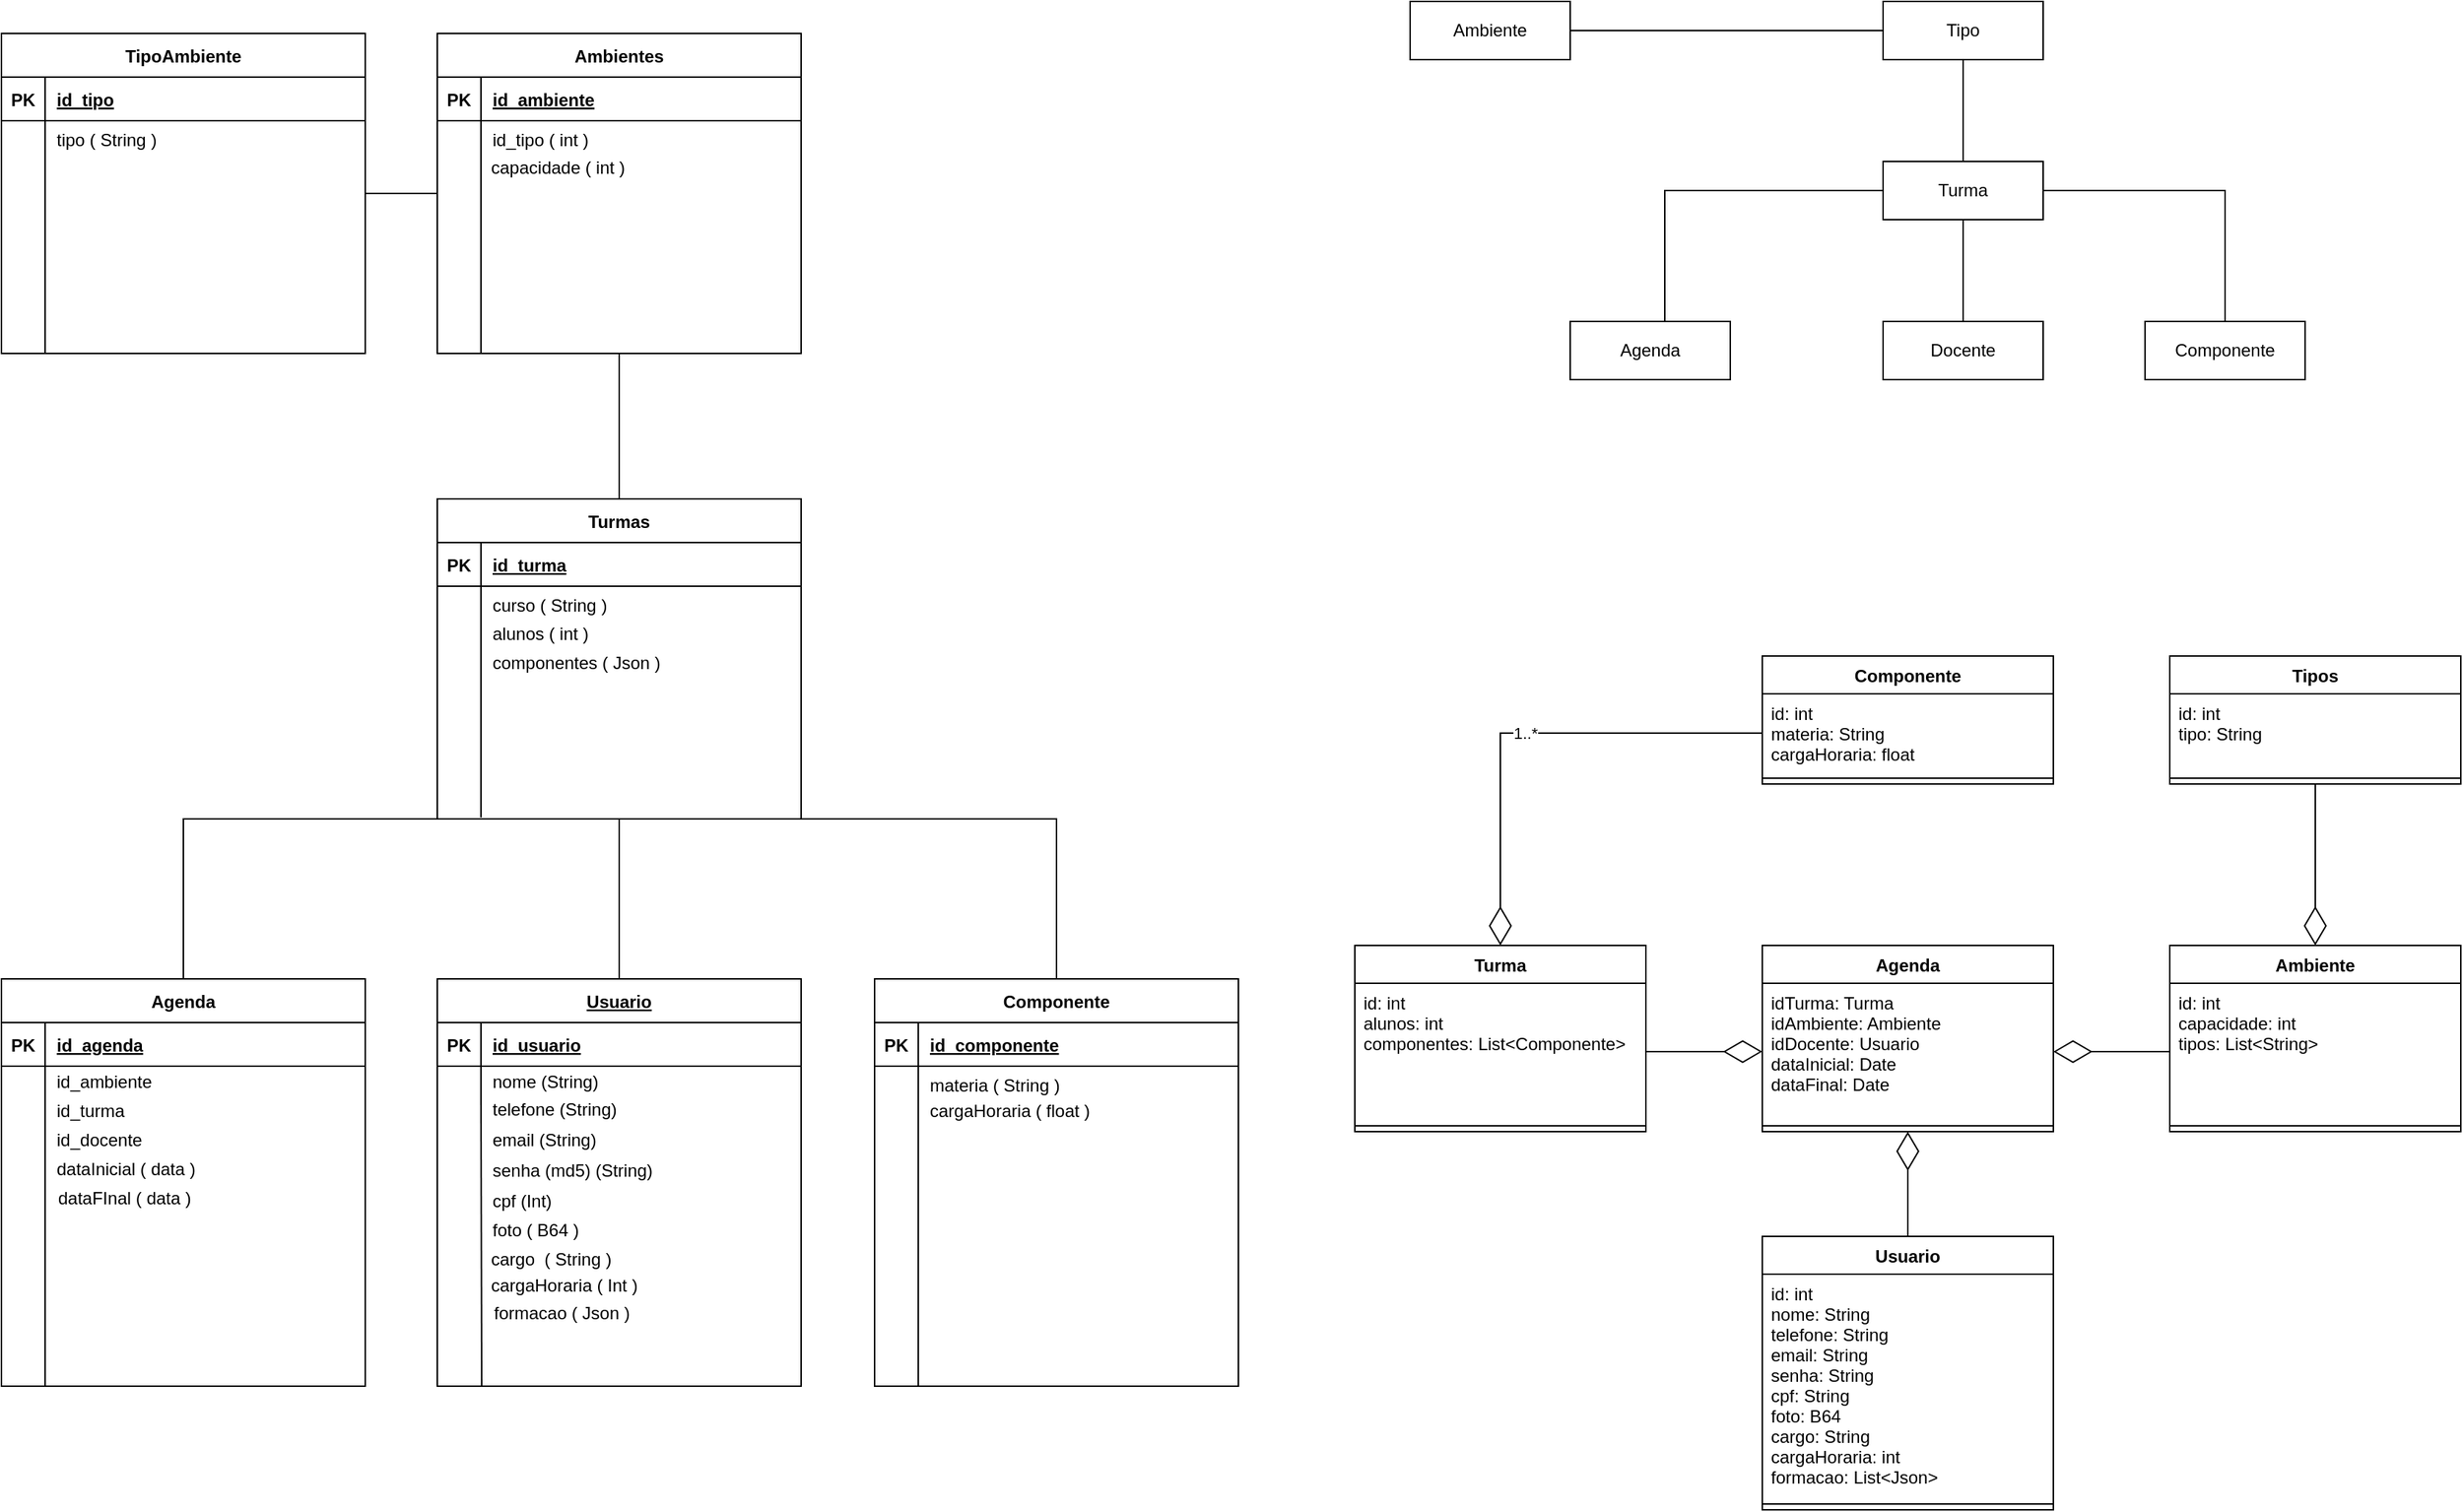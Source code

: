 <mxfile version="17.1.3" type="device"><diagram id="R2lEEEUBdFMjLlhIrx00" name="Page-1"><mxGraphModel dx="1778" dy="-107" grid="1" gridSize="10" guides="1" tooltips="1" connect="1" arrows="1" fold="1" page="1" pageScale="1" pageWidth="850" pageHeight="1100" math="0" shadow="0" extFonts="Permanent Marker^https://fonts.googleapis.com/css?family=Permanent+Marker"><root><mxCell id="0"/><mxCell id="1" parent="0"/><mxCell id="C-vyLk0tnHw3VtMMgP7b-23" value="Usuario" style="shape=table;startSize=30;container=1;collapsible=1;childLayout=tableLayout;fixedRows=1;rowLines=0;fontStyle=5;align=center;resizeLast=1;" parent="1" vertex="1"><mxGeometry x="299.5" y="1822" width="250" height="280" as="geometry"/></mxCell><mxCell id="C-vyLk0tnHw3VtMMgP7b-24" value="" style="shape=partialRectangle;collapsible=0;dropTarget=0;pointerEvents=0;fillColor=none;points=[[0,0.5],[1,0.5]];portConstraint=eastwest;top=0;left=0;right=0;bottom=1;" parent="C-vyLk0tnHw3VtMMgP7b-23" vertex="1"><mxGeometry y="30" width="250" height="30" as="geometry"/></mxCell><mxCell id="C-vyLk0tnHw3VtMMgP7b-25" value="PK" style="shape=partialRectangle;overflow=hidden;connectable=0;fillColor=none;top=0;left=0;bottom=0;right=0;fontStyle=1;" parent="C-vyLk0tnHw3VtMMgP7b-24" vertex="1"><mxGeometry width="30" height="30" as="geometry"><mxRectangle width="30" height="30" as="alternateBounds"/></mxGeometry></mxCell><mxCell id="C-vyLk0tnHw3VtMMgP7b-26" value="id_usuario" style="shape=partialRectangle;overflow=hidden;connectable=0;fillColor=none;top=0;left=0;bottom=0;right=0;align=left;spacingLeft=6;fontStyle=5;" parent="C-vyLk0tnHw3VtMMgP7b-24" vertex="1"><mxGeometry x="30" width="220" height="30" as="geometry"><mxRectangle width="220" height="30" as="alternateBounds"/></mxGeometry></mxCell><mxCell id="C-vyLk0tnHw3VtMMgP7b-27" value="" style="shape=partialRectangle;collapsible=0;dropTarget=0;pointerEvents=0;fillColor=none;points=[[0,0.5],[1,0.5]];portConstraint=eastwest;top=0;left=0;right=0;bottom=0;" parent="C-vyLk0tnHw3VtMMgP7b-23" vertex="1"><mxGeometry y="60" width="250" height="20" as="geometry"/></mxCell><mxCell id="C-vyLk0tnHw3VtMMgP7b-28" value="" style="shape=partialRectangle;overflow=hidden;connectable=0;fillColor=none;top=0;left=0;bottom=0;right=0;" parent="C-vyLk0tnHw3VtMMgP7b-27" vertex="1"><mxGeometry width="30" height="20" as="geometry"><mxRectangle width="30" height="20" as="alternateBounds"/></mxGeometry></mxCell><mxCell id="C-vyLk0tnHw3VtMMgP7b-29" value="nome (String) " style="shape=partialRectangle;overflow=hidden;connectable=0;fillColor=none;top=0;left=0;bottom=0;right=0;align=left;spacingLeft=6;" parent="C-vyLk0tnHw3VtMMgP7b-27" vertex="1"><mxGeometry x="30" width="220" height="20" as="geometry"><mxRectangle width="220" height="20" as="alternateBounds"/></mxGeometry></mxCell><mxCell id="PDxZUHT4mf2msxipT_Td-1" value="" style="endArrow=none;html=1;rounded=0;" parent="1" edge="1"><mxGeometry width="50" height="50" relative="1" as="geometry"><mxPoint x="330" y="2102" as="sourcePoint"/><mxPoint x="329.5" y="1902" as="targetPoint"/></mxGeometry></mxCell><mxCell id="PDxZUHT4mf2msxipT_Td-2" value="telefone (String)" style="shape=partialRectangle;overflow=hidden;connectable=0;fillColor=none;top=0;left=0;bottom=0;right=0;align=left;spacingLeft=6;" parent="1" vertex="1"><mxGeometry x="329.5" y="1901" width="220" height="20" as="geometry"><mxRectangle width="220" height="20" as="alternateBounds"/></mxGeometry></mxCell><mxCell id="PDxZUHT4mf2msxipT_Td-3" value="email (String)" style="shape=partialRectangle;overflow=hidden;connectable=0;fillColor=none;top=0;left=0;bottom=0;right=0;align=left;spacingLeft=6;" parent="1" vertex="1"><mxGeometry x="329.5" y="1922" width="220" height="20" as="geometry"><mxRectangle width="220" height="20" as="alternateBounds"/></mxGeometry></mxCell><mxCell id="PDxZUHT4mf2msxipT_Td-4" value="senha (md5) (String)" style="shape=partialRectangle;overflow=hidden;connectable=0;fillColor=none;top=0;left=0;bottom=0;right=0;align=left;spacingLeft=6;" parent="1" vertex="1"><mxGeometry x="329.5" y="1943" width="220" height="20" as="geometry"><mxRectangle width="220" height="20" as="alternateBounds"/></mxGeometry></mxCell><mxCell id="PDxZUHT4mf2msxipT_Td-5" value="cpf (Int)" style="shape=partialRectangle;overflow=hidden;connectable=0;fillColor=none;top=0;left=0;bottom=0;right=0;align=left;spacingLeft=6;" parent="1" vertex="1"><mxGeometry x="329.5" y="1964" width="220" height="20" as="geometry"><mxRectangle width="220" height="20" as="alternateBounds"/></mxGeometry></mxCell><mxCell id="PDxZUHT4mf2msxipT_Td-6" value="foto ( B64 )" style="shape=partialRectangle;overflow=hidden;connectable=0;fillColor=none;top=0;left=0;bottom=0;right=0;align=left;spacingLeft=6;" parent="1" vertex="1"><mxGeometry x="329.5" y="1984" width="220" height="20" as="geometry"><mxRectangle width="220" height="20" as="alternateBounds"/></mxGeometry></mxCell><mxCell id="v55q1aj4gheJOXr1z3OQ-1" value="Agenda" style="shape=table;startSize=30;container=1;collapsible=1;childLayout=tableLayout;fixedRows=1;rowLines=0;fontStyle=1;align=center;resizeLast=1;" parent="1" vertex="1"><mxGeometry y="1822" width="250" height="280" as="geometry"/></mxCell><mxCell id="v55q1aj4gheJOXr1z3OQ-2" value="" style="shape=partialRectangle;collapsible=0;dropTarget=0;pointerEvents=0;fillColor=none;points=[[0,0.5],[1,0.5]];portConstraint=eastwest;top=0;left=0;right=0;bottom=1;" parent="v55q1aj4gheJOXr1z3OQ-1" vertex="1"><mxGeometry y="30" width="250" height="30" as="geometry"/></mxCell><mxCell id="v55q1aj4gheJOXr1z3OQ-3" value="PK" style="shape=partialRectangle;overflow=hidden;connectable=0;fillColor=none;top=0;left=0;bottom=0;right=0;fontStyle=1;" parent="v55q1aj4gheJOXr1z3OQ-2" vertex="1"><mxGeometry width="30" height="30" as="geometry"><mxRectangle width="30" height="30" as="alternateBounds"/></mxGeometry></mxCell><mxCell id="v55q1aj4gheJOXr1z3OQ-4" value="id_agenda" style="shape=partialRectangle;overflow=hidden;connectable=0;fillColor=none;top=0;left=0;bottom=0;right=0;align=left;spacingLeft=6;fontStyle=5;" parent="v55q1aj4gheJOXr1z3OQ-2" vertex="1"><mxGeometry x="30" width="220" height="30" as="geometry"><mxRectangle width="220" height="30" as="alternateBounds"/></mxGeometry></mxCell><mxCell id="v55q1aj4gheJOXr1z3OQ-5" value="" style="shape=partialRectangle;collapsible=0;dropTarget=0;pointerEvents=0;fillColor=none;points=[[0,0.5],[1,0.5]];portConstraint=eastwest;top=0;left=0;right=0;bottom=0;" parent="v55q1aj4gheJOXr1z3OQ-1" vertex="1"><mxGeometry y="60" width="250" height="20" as="geometry"/></mxCell><mxCell id="v55q1aj4gheJOXr1z3OQ-6" value="" style="shape=partialRectangle;overflow=hidden;connectable=0;fillColor=none;top=0;left=0;bottom=0;right=0;" parent="v55q1aj4gheJOXr1z3OQ-5" vertex="1"><mxGeometry width="30" height="20" as="geometry"><mxRectangle width="30" height="20" as="alternateBounds"/></mxGeometry></mxCell><mxCell id="v55q1aj4gheJOXr1z3OQ-7" value="id_ambiente" style="shape=partialRectangle;overflow=hidden;connectable=0;fillColor=none;top=0;left=0;bottom=0;right=0;align=left;spacingLeft=6;" parent="v55q1aj4gheJOXr1z3OQ-5" vertex="1"><mxGeometry x="30" width="220" height="20" as="geometry"><mxRectangle width="220" height="20" as="alternateBounds"/></mxGeometry></mxCell><mxCell id="v55q1aj4gheJOXr1z3OQ-8" value="" style="endArrow=none;html=1;rounded=0;" parent="1" edge="1"><mxGeometry width="50" height="50" relative="1" as="geometry"><mxPoint x="30" y="2102" as="sourcePoint"/><mxPoint x="30" y="1892" as="targetPoint"/></mxGeometry></mxCell><mxCell id="v55q1aj4gheJOXr1z3OQ-9" value="id_turma" style="shape=partialRectangle;overflow=hidden;connectable=0;fillColor=none;top=0;left=0;bottom=0;right=0;align=left;spacingLeft=6;" parent="1" vertex="1"><mxGeometry x="30" y="1902" width="220" height="20" as="geometry"><mxRectangle width="220" height="20" as="alternateBounds"/></mxGeometry></mxCell><mxCell id="v55q1aj4gheJOXr1z3OQ-10" value="id_docente" style="shape=partialRectangle;overflow=hidden;connectable=0;fillColor=none;top=0;left=0;bottom=0;right=0;align=left;spacingLeft=6;" parent="1" vertex="1"><mxGeometry x="30" y="1922" width="220" height="20" as="geometry"><mxRectangle width="220" height="20" as="alternateBounds"/></mxGeometry></mxCell><mxCell id="v55q1aj4gheJOXr1z3OQ-11" value="dataInicial ( data )" style="shape=partialRectangle;overflow=hidden;connectable=0;fillColor=none;top=0;left=0;bottom=0;right=0;align=left;spacingLeft=6;" parent="1" vertex="1"><mxGeometry x="30" y="1942" width="220" height="20" as="geometry"><mxRectangle width="220" height="20" as="alternateBounds"/></mxGeometry></mxCell><mxCell id="v55q1aj4gheJOXr1z3OQ-13" value="" style="shape=partialRectangle;overflow=hidden;connectable=0;fillColor=none;top=0;left=0;bottom=0;right=0;align=left;spacingLeft=6;" parent="1" vertex="1"><mxGeometry x="30" y="1982" width="220" height="20" as="geometry"><mxRectangle width="220" height="20" as="alternateBounds"/></mxGeometry></mxCell><mxCell id="MmkzaNPQxtEB7wkym203-6" value="cargo  ( String ) " style="shape=partialRectangle;overflow=hidden;connectable=0;fillColor=none;top=0;left=0;bottom=0;right=0;align=left;spacingLeft=6;" parent="1" vertex="1"><mxGeometry x="328.5" y="2004" width="220" height="20" as="geometry"><mxRectangle width="220" height="20" as="alternateBounds"/></mxGeometry></mxCell><mxCell id="tUBhaiv1BCR9FJ9BFLU0-1" value="dataFInal ( data ) " style="shape=partialRectangle;overflow=hidden;connectable=0;fillColor=none;top=0;left=0;bottom=0;right=0;align=left;spacingLeft=6;" parent="1" vertex="1"><mxGeometry x="31" y="1962" width="219" height="20" as="geometry"><mxRectangle width="220" height="20" as="alternateBounds"/></mxGeometry></mxCell><mxCell id="tUBhaiv1BCR9FJ9BFLU0-66" style="edgeStyle=orthogonalEdgeStyle;rounded=0;orthogonalLoop=1;jettySize=auto;html=1;entryX=0.5;entryY=0;entryDx=0;entryDy=0;endArrow=none;endFill=0;" parent="1" source="tUBhaiv1BCR9FJ9BFLU0-60" target="tUBhaiv1BCR9FJ9BFLU0-64" edge="1"><mxGeometry relative="1" as="geometry"/></mxCell><mxCell id="tUBhaiv1BCR9FJ9BFLU0-67" style="edgeStyle=orthogonalEdgeStyle;rounded=0;orthogonalLoop=1;jettySize=auto;html=1;exitX=1;exitY=0.5;exitDx=0;exitDy=0;endArrow=none;endFill=0;" parent="1" source="tUBhaiv1BCR9FJ9BFLU0-60" target="tUBhaiv1BCR9FJ9BFLU0-62" edge="1"><mxGeometry relative="1" as="geometry"/></mxCell><mxCell id="tUBhaiv1BCR9FJ9BFLU0-70" style="edgeStyle=orthogonalEdgeStyle;rounded=0;orthogonalLoop=1;jettySize=auto;html=1;entryX=0.591;entryY=0.05;entryDx=0;entryDy=0;entryPerimeter=0;endArrow=none;endFill=0;" parent="1" source="tUBhaiv1BCR9FJ9BFLU0-60" target="tUBhaiv1BCR9FJ9BFLU0-63" edge="1"><mxGeometry relative="1" as="geometry"/></mxCell><mxCell id="tUBhaiv1BCR9FJ9BFLU0-73" style="edgeStyle=orthogonalEdgeStyle;rounded=0;orthogonalLoop=1;jettySize=auto;html=1;entryX=0.5;entryY=1;entryDx=0;entryDy=0;endArrow=none;endFill=0;" parent="1" source="tUBhaiv1BCR9FJ9BFLU0-60" target="tUBhaiv1BCR9FJ9BFLU0-65" edge="1"><mxGeometry relative="1" as="geometry"/></mxCell><mxCell id="tUBhaiv1BCR9FJ9BFLU0-60" value="Turma" style="rounded=0;whiteSpace=wrap;html=1;" parent="1" vertex="1"><mxGeometry x="1293" y="1260" width="110" height="40" as="geometry"/></mxCell><mxCell id="tUBhaiv1BCR9FJ9BFLU0-61" value="Ambiente" style="rounded=0;whiteSpace=wrap;html=1;" parent="1" vertex="1"><mxGeometry x="968" y="1150" width="110" height="40" as="geometry"/></mxCell><mxCell id="tUBhaiv1BCR9FJ9BFLU0-62" value="Componente" style="rounded=0;whiteSpace=wrap;html=1;" parent="1" vertex="1"><mxGeometry x="1473" y="1370" width="110" height="40" as="geometry"/></mxCell><mxCell id="tUBhaiv1BCR9FJ9BFLU0-63" value="Agenda" style="rounded=0;whiteSpace=wrap;html=1;" parent="1" vertex="1"><mxGeometry x="1078" y="1370" width="110" height="40" as="geometry"/></mxCell><mxCell id="tUBhaiv1BCR9FJ9BFLU0-64" value="Docente" style="rounded=0;whiteSpace=wrap;html=1;" parent="1" vertex="1"><mxGeometry x="1293" y="1370" width="110" height="40" as="geometry"/></mxCell><mxCell id="tUBhaiv1BCR9FJ9BFLU0-69" style="edgeStyle=orthogonalEdgeStyle;rounded=0;orthogonalLoop=1;jettySize=auto;html=1;exitX=0;exitY=0.5;exitDx=0;exitDy=0;endArrow=none;endFill=0;" parent="1" source="tUBhaiv1BCR9FJ9BFLU0-65" target="tUBhaiv1BCR9FJ9BFLU0-61" edge="1"><mxGeometry relative="1" as="geometry"/></mxCell><mxCell id="tUBhaiv1BCR9FJ9BFLU0-65" value="Tipo" style="rounded=0;whiteSpace=wrap;html=1;" parent="1" vertex="1"><mxGeometry x="1293" y="1150" width="110" height="40" as="geometry"/></mxCell><mxCell id="WxoAfaLj529f8hFMuDvV-1" value="cargaHoraria ( Int )" style="shape=partialRectangle;overflow=hidden;connectable=0;fillColor=none;top=0;left=0;bottom=0;right=0;align=left;spacingLeft=6;" parent="1" vertex="1"><mxGeometry x="328.5" y="2022" width="220" height="20" as="geometry"><mxRectangle width="220" height="20" as="alternateBounds"/></mxGeometry></mxCell><mxCell id="WxoAfaLj529f8hFMuDvV-2" value="formacao ( Json )" style="shape=partialRectangle;overflow=hidden;connectable=0;fillColor=none;top=0;left=0;bottom=0;right=0;align=left;spacingLeft=6;" parent="1" vertex="1"><mxGeometry x="330.5" y="2041" width="220" height="20" as="geometry"><mxRectangle width="220" height="20" as="alternateBounds"/></mxGeometry></mxCell><mxCell id="WxoAfaLj529f8hFMuDvV-3" value="Ambientes" style="shape=table;startSize=30;container=1;collapsible=1;childLayout=tableLayout;fixedRows=1;rowLines=0;fontStyle=1;align=center;resizeLast=1;" parent="1" vertex="1"><mxGeometry x="299.5" y="1172" width="250" height="220" as="geometry"/></mxCell><mxCell id="WxoAfaLj529f8hFMuDvV-4" value="" style="shape=partialRectangle;collapsible=0;dropTarget=0;pointerEvents=0;fillColor=none;points=[[0,0.5],[1,0.5]];portConstraint=eastwest;top=0;left=0;right=0;bottom=1;" parent="WxoAfaLj529f8hFMuDvV-3" vertex="1"><mxGeometry y="30" width="250" height="30" as="geometry"/></mxCell><mxCell id="WxoAfaLj529f8hFMuDvV-5" value="PK" style="shape=partialRectangle;overflow=hidden;connectable=0;fillColor=none;top=0;left=0;bottom=0;right=0;fontStyle=1;" parent="WxoAfaLj529f8hFMuDvV-4" vertex="1"><mxGeometry width="30" height="30" as="geometry"><mxRectangle width="30" height="30" as="alternateBounds"/></mxGeometry></mxCell><mxCell id="WxoAfaLj529f8hFMuDvV-6" value="id_ambiente" style="shape=partialRectangle;overflow=hidden;connectable=0;fillColor=none;top=0;left=0;bottom=0;right=0;align=left;spacingLeft=6;fontStyle=5;" parent="WxoAfaLj529f8hFMuDvV-4" vertex="1"><mxGeometry x="30" width="220" height="30" as="geometry"><mxRectangle width="220" height="30" as="alternateBounds"/></mxGeometry></mxCell><mxCell id="WxoAfaLj529f8hFMuDvV-7" value="" style="shape=partialRectangle;collapsible=0;dropTarget=0;pointerEvents=0;fillColor=none;points=[[0,0.5],[1,0.5]];portConstraint=eastwest;top=0;left=0;right=0;bottom=0;" parent="WxoAfaLj529f8hFMuDvV-3" vertex="1"><mxGeometry y="60" width="250" height="25" as="geometry"/></mxCell><mxCell id="WxoAfaLj529f8hFMuDvV-8" value="" style="shape=partialRectangle;overflow=hidden;connectable=0;fillColor=none;top=0;left=0;bottom=0;right=0;" parent="WxoAfaLj529f8hFMuDvV-7" vertex="1"><mxGeometry width="30" height="25" as="geometry"><mxRectangle width="30" height="25" as="alternateBounds"/></mxGeometry></mxCell><mxCell id="WxoAfaLj529f8hFMuDvV-9" value="id_tipo ( int )" style="shape=partialRectangle;overflow=hidden;connectable=0;fillColor=none;top=0;left=0;bottom=0;right=0;align=left;spacingLeft=6;" parent="WxoAfaLj529f8hFMuDvV-7" vertex="1"><mxGeometry x="30" width="220" height="25" as="geometry"><mxRectangle width="220" height="25" as="alternateBounds"/></mxGeometry></mxCell><mxCell id="WxoAfaLj529f8hFMuDvV-10" value="" style="endArrow=none;html=1;rounded=0;" parent="1" edge="1"><mxGeometry width="50" height="50" relative="1" as="geometry"><mxPoint x="329.5" y="1392" as="sourcePoint"/><mxPoint x="329.5" y="1247" as="targetPoint"/></mxGeometry></mxCell><mxCell id="WxoAfaLj529f8hFMuDvV-19" value="capacidade ( int )" style="shape=partialRectangle;overflow=hidden;connectable=0;fillColor=none;top=0;left=0;bottom=0;right=0;align=left;spacingLeft=6;" parent="1" vertex="1"><mxGeometry x="328.5" y="1253.5" width="220" height="20" as="geometry"><mxRectangle width="220" height="20" as="alternateBounds"/></mxGeometry></mxCell><mxCell id="WxoAfaLj529f8hFMuDvV-32" value="Turmas" style="shape=table;startSize=30;container=1;collapsible=1;childLayout=tableLayout;fixedRows=1;rowLines=0;fontStyle=1;align=center;resizeLast=1;" parent="1" vertex="1"><mxGeometry x="299.5" y="1492" width="250" height="220" as="geometry"/></mxCell><mxCell id="WxoAfaLj529f8hFMuDvV-33" value="" style="shape=partialRectangle;collapsible=0;dropTarget=0;pointerEvents=0;fillColor=none;points=[[0,0.5],[1,0.5]];portConstraint=eastwest;top=0;left=0;right=0;bottom=1;" parent="WxoAfaLj529f8hFMuDvV-32" vertex="1"><mxGeometry y="30" width="250" height="30" as="geometry"/></mxCell><mxCell id="WxoAfaLj529f8hFMuDvV-34" value="PK" style="shape=partialRectangle;overflow=hidden;connectable=0;fillColor=none;top=0;left=0;bottom=0;right=0;fontStyle=1;" parent="WxoAfaLj529f8hFMuDvV-33" vertex="1"><mxGeometry width="30" height="30" as="geometry"><mxRectangle width="30" height="30" as="alternateBounds"/></mxGeometry></mxCell><mxCell id="WxoAfaLj529f8hFMuDvV-35" value="id_turma" style="shape=partialRectangle;overflow=hidden;connectable=0;fillColor=none;top=0;left=0;bottom=0;right=0;align=left;spacingLeft=6;fontStyle=5;" parent="WxoAfaLj529f8hFMuDvV-33" vertex="1"><mxGeometry x="30" width="220" height="30" as="geometry"><mxRectangle width="220" height="30" as="alternateBounds"/></mxGeometry></mxCell><mxCell id="WxoAfaLj529f8hFMuDvV-36" value="" style="shape=partialRectangle;collapsible=0;dropTarget=0;pointerEvents=0;fillColor=none;points=[[0,0.5],[1,0.5]];portConstraint=eastwest;top=0;left=0;right=0;bottom=0;" parent="WxoAfaLj529f8hFMuDvV-32" vertex="1"><mxGeometry y="60" width="250" height="25" as="geometry"/></mxCell><mxCell id="WxoAfaLj529f8hFMuDvV-37" value="" style="shape=partialRectangle;overflow=hidden;connectable=0;fillColor=none;top=0;left=0;bottom=0;right=0;" parent="WxoAfaLj529f8hFMuDvV-36" vertex="1"><mxGeometry width="30" height="25" as="geometry"><mxRectangle width="30" height="25" as="alternateBounds"/></mxGeometry></mxCell><mxCell id="WxoAfaLj529f8hFMuDvV-38" value="curso ( String )" style="shape=partialRectangle;overflow=hidden;connectable=0;fillColor=none;top=0;left=0;bottom=0;right=0;align=left;spacingLeft=6;" parent="WxoAfaLj529f8hFMuDvV-36" vertex="1"><mxGeometry x="30" width="220" height="25" as="geometry"><mxRectangle width="220" height="25" as="alternateBounds"/></mxGeometry></mxCell><mxCell id="WxoAfaLj529f8hFMuDvV-39" value="" style="endArrow=none;html=1;rounded=0;" parent="1" edge="1"><mxGeometry width="50" height="50" relative="1" as="geometry"><mxPoint x="329.5" y="1711" as="sourcePoint"/><mxPoint x="329.5" y="1566" as="targetPoint"/></mxGeometry></mxCell><mxCell id="WxoAfaLj529f8hFMuDvV-40" value="alunos ( int )" style="shape=partialRectangle;overflow=hidden;connectable=0;fillColor=none;top=0;left=0;bottom=0;right=0;align=left;spacingLeft=6;" parent="1" vertex="1"><mxGeometry x="329.5" y="1574" width="220" height="20" as="geometry"><mxRectangle width="220" height="20" as="alternateBounds"/></mxGeometry></mxCell><mxCell id="WxoAfaLj529f8hFMuDvV-57" value="Componente" style="shape=table;startSize=30;container=1;collapsible=1;childLayout=tableLayout;fixedRows=1;rowLines=0;fontStyle=1;align=center;resizeLast=1;" parent="1" vertex="1"><mxGeometry x="600" y="1822" width="250" height="280" as="geometry"/></mxCell><mxCell id="WxoAfaLj529f8hFMuDvV-58" value="" style="shape=partialRectangle;collapsible=0;dropTarget=0;pointerEvents=0;fillColor=none;points=[[0,0.5],[1,0.5]];portConstraint=eastwest;top=0;left=0;right=0;bottom=1;" parent="WxoAfaLj529f8hFMuDvV-57" vertex="1"><mxGeometry y="30" width="250" height="30" as="geometry"/></mxCell><mxCell id="WxoAfaLj529f8hFMuDvV-59" value="PK" style="shape=partialRectangle;overflow=hidden;connectable=0;fillColor=none;top=0;left=0;bottom=0;right=0;fontStyle=1;" parent="WxoAfaLj529f8hFMuDvV-58" vertex="1"><mxGeometry width="30" height="30" as="geometry"><mxRectangle width="30" height="30" as="alternateBounds"/></mxGeometry></mxCell><mxCell id="WxoAfaLj529f8hFMuDvV-60" value="id_componente" style="shape=partialRectangle;overflow=hidden;connectable=0;fillColor=none;top=0;left=0;bottom=0;right=0;align=left;spacingLeft=6;fontStyle=5;" parent="WxoAfaLj529f8hFMuDvV-58" vertex="1"><mxGeometry x="30" width="220" height="30" as="geometry"><mxRectangle width="220" height="30" as="alternateBounds"/></mxGeometry></mxCell><mxCell id="WxoAfaLj529f8hFMuDvV-61" value="" style="shape=partialRectangle;collapsible=0;dropTarget=0;pointerEvents=0;fillColor=none;points=[[0,0.5],[1,0.5]];portConstraint=eastwest;top=0;left=0;right=0;bottom=0;" parent="WxoAfaLj529f8hFMuDvV-57" vertex="1"><mxGeometry y="60" width="250" height="25" as="geometry"/></mxCell><mxCell id="WxoAfaLj529f8hFMuDvV-62" value="" style="shape=partialRectangle;overflow=hidden;connectable=0;fillColor=none;top=0;left=0;bottom=0;right=0;" parent="WxoAfaLj529f8hFMuDvV-61" vertex="1"><mxGeometry width="30" height="25" as="geometry"><mxRectangle width="30" height="25" as="alternateBounds"/></mxGeometry></mxCell><mxCell id="WxoAfaLj529f8hFMuDvV-63" value="materia ( String )" style="shape=partialRectangle;overflow=hidden;connectable=0;fillColor=none;top=0;left=0;bottom=0;right=0;align=left;spacingLeft=6;" parent="WxoAfaLj529f8hFMuDvV-61" vertex="1"><mxGeometry x="30" width="220" height="25" as="geometry"><mxRectangle width="220" height="25" as="alternateBounds"/></mxGeometry></mxCell><mxCell id="WxoAfaLj529f8hFMuDvV-64" value="" style="endArrow=none;html=1;rounded=0;" parent="1" edge="1"><mxGeometry width="50" height="50" relative="1" as="geometry"><mxPoint x="630" y="2102" as="sourcePoint"/><mxPoint x="630" y="1896" as="targetPoint"/></mxGeometry></mxCell><mxCell id="WxoAfaLj529f8hFMuDvV-65" value="cargaHoraria ( float ) " style="shape=partialRectangle;overflow=hidden;connectable=0;fillColor=none;top=0;left=0;bottom=0;right=0;align=left;spacingLeft=6;" parent="1" vertex="1"><mxGeometry x="630" y="1902" width="220" height="20" as="geometry"><mxRectangle width="220" height="20" as="alternateBounds"/></mxGeometry></mxCell><mxCell id="WxoAfaLj529f8hFMuDvV-66" value="componentes ( Json )" style="shape=partialRectangle;overflow=hidden;connectable=0;fillColor=none;top=0;left=0;bottom=0;right=0;align=left;spacingLeft=6;" parent="1" vertex="1"><mxGeometry x="329.5" y="1594" width="220" height="20" as="geometry"><mxRectangle width="220" height="20" as="alternateBounds"/></mxGeometry></mxCell><mxCell id="WxoAfaLj529f8hFMuDvV-67" value="" style="endArrow=none;html=1;rounded=0;entryX=0.5;entryY=1;entryDx=0;entryDy=0;exitX=0.5;exitY=0;exitDx=0;exitDy=0;" parent="1" source="C-vyLk0tnHw3VtMMgP7b-23" target="WxoAfaLj529f8hFMuDvV-32" edge="1"><mxGeometry width="50" height="50" relative="1" as="geometry"><mxPoint x="530" y="1822" as="sourcePoint"/><mxPoint x="580" y="1772" as="targetPoint"/></mxGeometry></mxCell><mxCell id="WxoAfaLj529f8hFMuDvV-68" value="" style="endArrow=none;html=1;rounded=0;entryX=0.5;entryY=1;entryDx=0;entryDy=0;exitX=0.5;exitY=0;exitDx=0;exitDy=0;" parent="1" source="WxoAfaLj529f8hFMuDvV-57" target="WxoAfaLj529f8hFMuDvV-32" edge="1"><mxGeometry width="50" height="50" relative="1" as="geometry"><mxPoint x="434.5" y="1832" as="sourcePoint"/><mxPoint x="434.5" y="1722" as="targetPoint"/><Array as="points"><mxPoint x="725" y="1712"/></Array></mxGeometry></mxCell><mxCell id="WxoAfaLj529f8hFMuDvV-70" value="" style="endArrow=none;html=1;rounded=0;entryX=0.5;entryY=1;entryDx=0;entryDy=0;exitX=0.5;exitY=0;exitDx=0;exitDy=0;" parent="1" source="v55q1aj4gheJOXr1z3OQ-1" target="WxoAfaLj529f8hFMuDvV-32" edge="1"><mxGeometry width="50" height="50" relative="1" as="geometry"><mxPoint x="434.5" y="1832" as="sourcePoint"/><mxPoint x="434.5" y="1722" as="targetPoint"/><Array as="points"><mxPoint x="125" y="1712"/></Array></mxGeometry></mxCell><mxCell id="WxoAfaLj529f8hFMuDvV-72" value="TipoAmbiente" style="shape=table;startSize=30;container=1;collapsible=1;childLayout=tableLayout;fixedRows=1;rowLines=0;fontStyle=1;align=center;resizeLast=1;" parent="1" vertex="1"><mxGeometry y="1172" width="250" height="220" as="geometry"/></mxCell><mxCell id="WxoAfaLj529f8hFMuDvV-73" value="" style="shape=partialRectangle;collapsible=0;dropTarget=0;pointerEvents=0;fillColor=none;points=[[0,0.5],[1,0.5]];portConstraint=eastwest;top=0;left=0;right=0;bottom=1;" parent="WxoAfaLj529f8hFMuDvV-72" vertex="1"><mxGeometry y="30" width="250" height="30" as="geometry"/></mxCell><mxCell id="WxoAfaLj529f8hFMuDvV-74" value="PK" style="shape=partialRectangle;overflow=hidden;connectable=0;fillColor=none;top=0;left=0;bottom=0;right=0;fontStyle=1;" parent="WxoAfaLj529f8hFMuDvV-73" vertex="1"><mxGeometry width="30" height="30" as="geometry"><mxRectangle width="30" height="30" as="alternateBounds"/></mxGeometry></mxCell><mxCell id="WxoAfaLj529f8hFMuDvV-75" value="id_tipo" style="shape=partialRectangle;overflow=hidden;connectable=0;fillColor=none;top=0;left=0;bottom=0;right=0;align=left;spacingLeft=6;fontStyle=5;" parent="WxoAfaLj529f8hFMuDvV-73" vertex="1"><mxGeometry x="30" width="220" height="30" as="geometry"><mxRectangle width="220" height="30" as="alternateBounds"/></mxGeometry></mxCell><mxCell id="WxoAfaLj529f8hFMuDvV-76" value="" style="shape=partialRectangle;collapsible=0;dropTarget=0;pointerEvents=0;fillColor=none;points=[[0,0.5],[1,0.5]];portConstraint=eastwest;top=0;left=0;right=0;bottom=0;" parent="WxoAfaLj529f8hFMuDvV-72" vertex="1"><mxGeometry y="60" width="250" height="25" as="geometry"/></mxCell><mxCell id="WxoAfaLj529f8hFMuDvV-77" value="" style="shape=partialRectangle;overflow=hidden;connectable=0;fillColor=none;top=0;left=0;bottom=0;right=0;" parent="WxoAfaLj529f8hFMuDvV-76" vertex="1"><mxGeometry width="30" height="25" as="geometry"><mxRectangle width="30" height="25" as="alternateBounds"/></mxGeometry></mxCell><mxCell id="WxoAfaLj529f8hFMuDvV-78" value="tipo ( String )" style="shape=partialRectangle;overflow=hidden;connectable=0;fillColor=none;top=0;left=0;bottom=0;right=0;align=left;spacingLeft=6;" parent="WxoAfaLj529f8hFMuDvV-76" vertex="1"><mxGeometry x="30" width="220" height="25" as="geometry"><mxRectangle width="220" height="25" as="alternateBounds"/></mxGeometry></mxCell><mxCell id="WxoAfaLj529f8hFMuDvV-79" value="" style="endArrow=none;html=1;rounded=0;" parent="1" edge="1"><mxGeometry width="50" height="50" relative="1" as="geometry"><mxPoint x="30" y="1392" as="sourcePoint"/><mxPoint x="30" y="1247" as="targetPoint"/></mxGeometry></mxCell><mxCell id="WxoAfaLj529f8hFMuDvV-81" value="" style="endArrow=none;html=1;rounded=0;entryX=0.5;entryY=1;entryDx=0;entryDy=0;exitX=0.5;exitY=0;exitDx=0;exitDy=0;" parent="1" source="WxoAfaLj529f8hFMuDvV-32" target="WxoAfaLj529f8hFMuDvV-3" edge="1"><mxGeometry width="50" height="50" relative="1" as="geometry"><mxPoint x="529.38" y="1522" as="sourcePoint"/><mxPoint x="529.38" y="1412" as="targetPoint"/></mxGeometry></mxCell><mxCell id="WxoAfaLj529f8hFMuDvV-82" value="" style="endArrow=none;html=1;rounded=0;entryX=0;entryY=0.5;entryDx=0;entryDy=0;exitX=1;exitY=0.5;exitDx=0;exitDy=0;" parent="1" source="WxoAfaLj529f8hFMuDvV-72" target="WxoAfaLj529f8hFMuDvV-3" edge="1"><mxGeometry width="50" height="50" relative="1" as="geometry"><mxPoint x="434.5" y="1502" as="sourcePoint"/><mxPoint x="434.5" y="1402" as="targetPoint"/></mxGeometry></mxCell><mxCell id="GnorhkjWQcEelDmvlVfm-1" value="Ambiente" style="swimlane;fontStyle=1;align=center;verticalAlign=top;childLayout=stackLayout;horizontal=1;startSize=26;horizontalStack=0;resizeParent=1;resizeParentMax=0;resizeLast=0;collapsible=1;marginBottom=0;" parent="1" vertex="1"><mxGeometry x="1490" y="1799" width="200" height="128" as="geometry"/></mxCell><mxCell id="GnorhkjWQcEelDmvlVfm-2" value="id: int&#10;capacidade: int&#10;tipos: List&lt;String&gt;" style="text;strokeColor=none;fillColor=none;align=left;verticalAlign=top;spacingLeft=4;spacingRight=4;overflow=hidden;rotatable=0;points=[[0,0.5],[1,0.5]];portConstraint=eastwest;" parent="GnorhkjWQcEelDmvlVfm-1" vertex="1"><mxGeometry y="26" width="200" height="94" as="geometry"/></mxCell><mxCell id="GnorhkjWQcEelDmvlVfm-3" value="" style="line;strokeWidth=1;fillColor=none;align=left;verticalAlign=middle;spacingTop=-1;spacingLeft=3;spacingRight=3;rotatable=0;labelPosition=right;points=[];portConstraint=eastwest;" parent="GnorhkjWQcEelDmvlVfm-1" vertex="1"><mxGeometry y="120" width="200" height="8" as="geometry"/></mxCell><mxCell id="GnorhkjWQcEelDmvlVfm-5" value="Turma" style="swimlane;fontStyle=1;align=center;verticalAlign=top;childLayout=stackLayout;horizontal=1;startSize=26;horizontalStack=0;resizeParent=1;resizeParentMax=0;resizeLast=0;collapsible=1;marginBottom=0;" parent="1" vertex="1"><mxGeometry x="930" y="1799" width="200" height="128" as="geometry"/></mxCell><mxCell id="GnorhkjWQcEelDmvlVfm-6" value="id: int&#10;alunos: int&#10;componentes: List&lt;Componente&gt;" style="text;strokeColor=none;fillColor=none;align=left;verticalAlign=top;spacingLeft=4;spacingRight=4;overflow=hidden;rotatable=0;points=[[0,0.5],[1,0.5]];portConstraint=eastwest;" parent="GnorhkjWQcEelDmvlVfm-5" vertex="1"><mxGeometry y="26" width="200" height="94" as="geometry"/></mxCell><mxCell id="GnorhkjWQcEelDmvlVfm-7" value="" style="line;strokeWidth=1;fillColor=none;align=left;verticalAlign=middle;spacingTop=-1;spacingLeft=3;spacingRight=3;rotatable=0;labelPosition=right;points=[];portConstraint=eastwest;" parent="GnorhkjWQcEelDmvlVfm-5" vertex="1"><mxGeometry y="120" width="200" height="8" as="geometry"/></mxCell><mxCell id="GnorhkjWQcEelDmvlVfm-12" value="Componente" style="swimlane;fontStyle=1;align=center;verticalAlign=top;childLayout=stackLayout;horizontal=1;startSize=26;horizontalStack=0;resizeParent=1;resizeParentMax=0;resizeLast=0;collapsible=1;marginBottom=0;" parent="1" vertex="1"><mxGeometry x="1210" y="1600" width="200" height="88" as="geometry"/></mxCell><mxCell id="GnorhkjWQcEelDmvlVfm-13" value="id: int&#10;materia: String&#10;cargaHoraria: float" style="text;strokeColor=none;fillColor=none;align=left;verticalAlign=top;spacingLeft=4;spacingRight=4;overflow=hidden;rotatable=0;points=[[0,0.5],[1,0.5]];portConstraint=eastwest;" parent="GnorhkjWQcEelDmvlVfm-12" vertex="1"><mxGeometry y="26" width="200" height="54" as="geometry"/></mxCell><mxCell id="GnorhkjWQcEelDmvlVfm-14" value="" style="line;strokeWidth=1;fillColor=none;align=left;verticalAlign=middle;spacingTop=-1;spacingLeft=3;spacingRight=3;rotatable=0;labelPosition=right;points=[];portConstraint=eastwest;" parent="GnorhkjWQcEelDmvlVfm-12" vertex="1"><mxGeometry y="80" width="200" height="8" as="geometry"/></mxCell><mxCell id="GnorhkjWQcEelDmvlVfm-17" value="Agenda" style="swimlane;fontStyle=1;align=center;verticalAlign=top;childLayout=stackLayout;horizontal=1;startSize=26;horizontalStack=0;resizeParent=1;resizeParentMax=0;resizeLast=0;collapsible=1;marginBottom=0;" parent="1" vertex="1"><mxGeometry x="1210" y="1799" width="200" height="128" as="geometry"/></mxCell><mxCell id="GnorhkjWQcEelDmvlVfm-18" value="idTurma: Turma&#10;idAmbiente: Ambiente&#10;idDocente: Usuario&#10;dataInicial: Date&#10;dataFinal: Date" style="text;strokeColor=none;fillColor=none;align=left;verticalAlign=top;spacingLeft=4;spacingRight=4;overflow=hidden;rotatable=0;points=[[0,0.5],[1,0.5]];portConstraint=eastwest;" parent="GnorhkjWQcEelDmvlVfm-17" vertex="1"><mxGeometry y="26" width="200" height="94" as="geometry"/></mxCell><mxCell id="GnorhkjWQcEelDmvlVfm-19" value="" style="line;strokeWidth=1;fillColor=none;align=left;verticalAlign=middle;spacingTop=-1;spacingLeft=3;spacingRight=3;rotatable=0;labelPosition=right;points=[];portConstraint=eastwest;" parent="GnorhkjWQcEelDmvlVfm-17" vertex="1"><mxGeometry y="120" width="200" height="8" as="geometry"/></mxCell><mxCell id="GnorhkjWQcEelDmvlVfm-25" value="Usuario" style="swimlane;fontStyle=1;align=center;verticalAlign=top;childLayout=stackLayout;horizontal=1;startSize=26;horizontalStack=0;resizeParent=1;resizeParentMax=0;resizeLast=0;collapsible=1;marginBottom=0;" parent="1" vertex="1"><mxGeometry x="1210" y="1999" width="200" height="188" as="geometry"/></mxCell><mxCell id="GnorhkjWQcEelDmvlVfm-26" value="id: int&#10;nome: String&#10;telefone: String&#10;email: String&#10;senha: String&#10;cpf: String&#10;foto: B64&#10;cargo: String&#10;cargaHoraria: int&#10;formacao: List&lt;Json&gt;" style="text;strokeColor=none;fillColor=none;align=left;verticalAlign=top;spacingLeft=4;spacingRight=4;overflow=hidden;rotatable=0;points=[[0,0.5],[1,0.5]];portConstraint=eastwest;" parent="GnorhkjWQcEelDmvlVfm-25" vertex="1"><mxGeometry y="26" width="200" height="154" as="geometry"/></mxCell><mxCell id="GnorhkjWQcEelDmvlVfm-27" value="" style="line;strokeWidth=1;fillColor=none;align=left;verticalAlign=middle;spacingTop=-1;spacingLeft=3;spacingRight=3;rotatable=0;labelPosition=right;points=[];portConstraint=eastwest;" parent="GnorhkjWQcEelDmvlVfm-25" vertex="1"><mxGeometry y="180" width="200" height="8" as="geometry"/></mxCell><mxCell id="GnorhkjWQcEelDmvlVfm-31" value="1..*" style="endArrow=diamondThin;endFill=0;endSize=24;html=1;rounded=0;entryX=0.5;entryY=0;entryDx=0;entryDy=0;exitX=0;exitY=0.5;exitDx=0;exitDy=0;" parent="1" source="GnorhkjWQcEelDmvlVfm-13" target="GnorhkjWQcEelDmvlVfm-5" edge="1"><mxGeometry width="160" relative="1" as="geometry"><mxPoint x="1160" y="1669" as="sourcePoint"/><mxPoint x="990" y="1659" as="targetPoint"/><Array as="points"><mxPoint x="1030" y="1653"/></Array></mxGeometry></mxCell><mxCell id="GnorhkjWQcEelDmvlVfm-35" value="" style="endArrow=diamondThin;endFill=0;endSize=24;html=1;rounded=0;entryX=1;entryY=0.5;entryDx=0;entryDy=0;exitX=0;exitY=0.5;exitDx=0;exitDy=0;" parent="1" source="GnorhkjWQcEelDmvlVfm-2" target="GnorhkjWQcEelDmvlVfm-18" edge="1"><mxGeometry width="160" relative="1" as="geometry"><mxPoint x="1474" y="1879" as="sourcePoint"/><mxPoint x="1300" y="2015.5" as="targetPoint"/></mxGeometry></mxCell><mxCell id="GnorhkjWQcEelDmvlVfm-37" value="" style="endArrow=diamondThin;endFill=0;endSize=24;html=1;rounded=0;entryX=0;entryY=0.5;entryDx=0;entryDy=0;exitX=1;exitY=0.5;exitDx=0;exitDy=0;" parent="1" source="GnorhkjWQcEelDmvlVfm-6" target="GnorhkjWQcEelDmvlVfm-18" edge="1"><mxGeometry width="160" relative="1" as="geometry"><mxPoint x="1210" y="1959" as="sourcePoint"/><mxPoint x="1130" y="1959" as="targetPoint"/></mxGeometry></mxCell><mxCell id="GnorhkjWQcEelDmvlVfm-38" value="" style="endArrow=diamondThin;endFill=0;endSize=24;html=1;rounded=0;exitX=0.5;exitY=0;exitDx=0;exitDy=0;entryX=0.5;entryY=1;entryDx=0;entryDy=0;" parent="1" source="GnorhkjWQcEelDmvlVfm-25" target="GnorhkjWQcEelDmvlVfm-17" edge="1"><mxGeometry width="160" relative="1" as="geometry"><mxPoint x="1310" y="1929" as="sourcePoint"/><mxPoint x="1360" y="1959" as="targetPoint"/></mxGeometry></mxCell><mxCell id="xbpOp9tpEVvwobOnDPjm-1" value="Tipos" style="swimlane;fontStyle=1;align=center;verticalAlign=top;childLayout=stackLayout;horizontal=1;startSize=26;horizontalStack=0;resizeParent=1;resizeParentMax=0;resizeLast=0;collapsible=1;marginBottom=0;" vertex="1" parent="1"><mxGeometry x="1490" y="1600" width="200" height="88" as="geometry"/></mxCell><mxCell id="xbpOp9tpEVvwobOnDPjm-2" value="id: int&#10;tipo: String" style="text;strokeColor=none;fillColor=none;align=left;verticalAlign=top;spacingLeft=4;spacingRight=4;overflow=hidden;rotatable=0;points=[[0,0.5],[1,0.5]];portConstraint=eastwest;" vertex="1" parent="xbpOp9tpEVvwobOnDPjm-1"><mxGeometry y="26" width="200" height="54" as="geometry"/></mxCell><mxCell id="xbpOp9tpEVvwobOnDPjm-3" value="" style="line;strokeWidth=1;fillColor=none;align=left;verticalAlign=middle;spacingTop=-1;spacingLeft=3;spacingRight=3;rotatable=0;labelPosition=right;points=[];portConstraint=eastwest;" vertex="1" parent="xbpOp9tpEVvwobOnDPjm-1"><mxGeometry y="80" width="200" height="8" as="geometry"/></mxCell><mxCell id="xbpOp9tpEVvwobOnDPjm-4" value="" style="endArrow=diamondThin;endFill=0;endSize=24;html=1;rounded=0;entryX=0.5;entryY=0;entryDx=0;entryDy=0;exitX=0.5;exitY=1;exitDx=0;exitDy=0;" edge="1" parent="1" source="xbpOp9tpEVvwobOnDPjm-1" target="GnorhkjWQcEelDmvlVfm-1"><mxGeometry width="160" relative="1" as="geometry"><mxPoint x="1568" y="1730" as="sourcePoint"/><mxPoint x="1488" y="1730" as="targetPoint"/></mxGeometry></mxCell></root></mxGraphModel></diagram></mxfile>